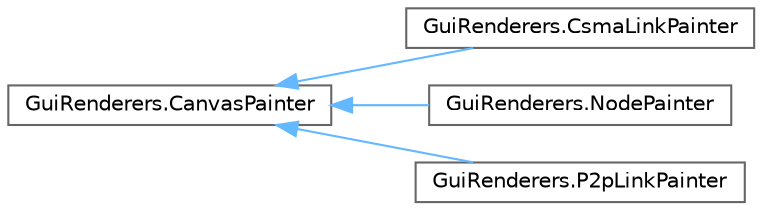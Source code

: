 digraph "Graphical Class Hierarchy"
{
 // LATEX_PDF_SIZE
  bgcolor="transparent";
  edge [fontname=Helvetica,fontsize=10,labelfontname=Helvetica,labelfontsize=10];
  node [fontname=Helvetica,fontsize=10,shape=box,height=0.2,width=0.4];
  rankdir="LR";
  Node0 [id="Node000000",label="GuiRenderers.CanvasPainter",height=0.2,width=0.4,color="grey40", fillcolor="white", style="filled",URL="$interface_gui_renderers_1_1_canvas_painter.html",tooltip=" "];
  Node0 -> Node1 [id="edge2_Node000000_Node000001",dir="back",color="steelblue1",style="solid",tooltip=" "];
  Node1 [id="Node000001",label="GuiRenderers.CsmaLinkPainter",height=0.2,width=0.4,color="grey40", fillcolor="white", style="filled",URL="$class_gui_renderers_1_1_csma_link_painter.html",tooltip=" "];
  Node0 -> Node2 [id="edge3_Node000000_Node000002",dir="back",color="steelblue1",style="solid",tooltip=" "];
  Node2 [id="Node000002",label="GuiRenderers.NodePainter",height=0.2,width=0.4,color="grey40", fillcolor="white", style="filled",URL="$class_gui_renderers_1_1_node_painter.html",tooltip=" "];
  Node0 -> Node3 [id="edge4_Node000000_Node000003",dir="back",color="steelblue1",style="solid",tooltip=" "];
  Node3 [id="Node000003",label="GuiRenderers.P2pLinkPainter",height=0.2,width=0.4,color="grey40", fillcolor="white", style="filled",URL="$class_gui_renderers_1_1_p2p_link_painter.html",tooltip=" "];
}
